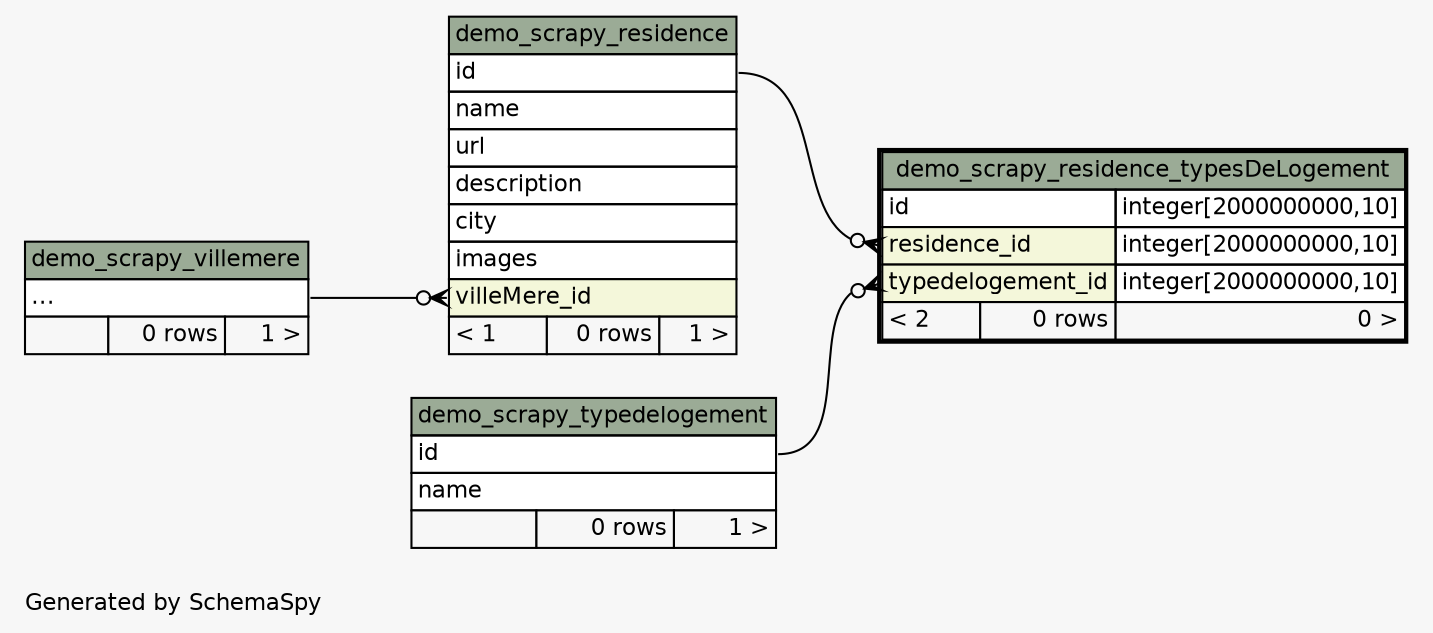 // dot 2.38.0 on Windows 7 6.1
// SchemaSpy rev 590
digraph "twoDegreesRelationshipsDiagram" {
  graph [
    rankdir="RL"
    bgcolor="#f7f7f7"
    label="\nGenerated by SchemaSpy"
    labeljust="l"
    nodesep="0.18"
    ranksep="0.46"
    fontname="Helvetica"
    fontsize="11"
  ];
  node [
    fontname="Helvetica"
    fontsize="11"
    shape="plaintext"
  ];
  edge [
    arrowsize="0.8"
  ];
  "demo_scrapy_residence":"villeMere_id":w -> "demo_scrapy_villemere":"elipses":e [arrowhead=none dir=back arrowtail=crowodot];
  "demo_scrapy_residence_typesDeLogement":"residence_id":w -> "demo_scrapy_residence":"id":e [arrowhead=none dir=back arrowtail=crowodot];
  "demo_scrapy_residence_typesDeLogement":"typedelogement_id":w -> "demo_scrapy_typedelogement":"id":e [arrowhead=none dir=back arrowtail=crowodot];
  "demo_scrapy_residence" [
    label=<
    <TABLE BORDER="0" CELLBORDER="1" CELLSPACING="0" BGCOLOR="#ffffff">
      <TR><TD COLSPAN="3" BGCOLOR="#9bab96" ALIGN="CENTER">demo_scrapy_residence</TD></TR>
      <TR><TD PORT="id" COLSPAN="3" ALIGN="LEFT">id</TD></TR>
      <TR><TD PORT="name" COLSPAN="3" ALIGN="LEFT">name</TD></TR>
      <TR><TD PORT="url" COLSPAN="3" ALIGN="LEFT">url</TD></TR>
      <TR><TD PORT="description" COLSPAN="3" ALIGN="LEFT">description</TD></TR>
      <TR><TD PORT="city" COLSPAN="3" ALIGN="LEFT">city</TD></TR>
      <TR><TD PORT="images" COLSPAN="3" ALIGN="LEFT">images</TD></TR>
      <TR><TD PORT="villeMere_id" COLSPAN="3" BGCOLOR="#f4f7da" ALIGN="LEFT">villeMere_id</TD></TR>
      <TR><TD ALIGN="LEFT" BGCOLOR="#f7f7f7">&lt; 1</TD><TD ALIGN="RIGHT" BGCOLOR="#f7f7f7">0 rows</TD><TD ALIGN="RIGHT" BGCOLOR="#f7f7f7">1 &gt;</TD></TR>
    </TABLE>>
    URL="demo_scrapy_residence.html"
    tooltip="demo_scrapy_residence"
  ];
  "demo_scrapy_residence_typesDeLogement" [
    label=<
    <TABLE BORDER="2" CELLBORDER="1" CELLSPACING="0" BGCOLOR="#ffffff">
      <TR><TD COLSPAN="3" BGCOLOR="#9bab96" ALIGN="CENTER">demo_scrapy_residence_typesDeLogement</TD></TR>
      <TR><TD PORT="id" COLSPAN="2" ALIGN="LEFT">id</TD><TD PORT="id.type" ALIGN="LEFT">integer[2000000000,10]</TD></TR>
      <TR><TD PORT="residence_id" COLSPAN="2" BGCOLOR="#f4f7da" ALIGN="LEFT">residence_id</TD><TD PORT="residence_id.type" ALIGN="LEFT">integer[2000000000,10]</TD></TR>
      <TR><TD PORT="typedelogement_id" COLSPAN="2" BGCOLOR="#f4f7da" ALIGN="LEFT">typedelogement_id</TD><TD PORT="typedelogement_id.type" ALIGN="LEFT">integer[2000000000,10]</TD></TR>
      <TR><TD ALIGN="LEFT" BGCOLOR="#f7f7f7">&lt; 2</TD><TD ALIGN="RIGHT" BGCOLOR="#f7f7f7">0 rows</TD><TD ALIGN="RIGHT" BGCOLOR="#f7f7f7">0 &gt;</TD></TR>
    </TABLE>>
    URL="demo_scrapy_residence_typesDeLogement.html"
    tooltip="demo_scrapy_residence_typesDeLogement"
  ];
  "demo_scrapy_typedelogement" [
    label=<
    <TABLE BORDER="0" CELLBORDER="1" CELLSPACING="0" BGCOLOR="#ffffff">
      <TR><TD COLSPAN="3" BGCOLOR="#9bab96" ALIGN="CENTER">demo_scrapy_typedelogement</TD></TR>
      <TR><TD PORT="id" COLSPAN="3" ALIGN="LEFT">id</TD></TR>
      <TR><TD PORT="name" COLSPAN="3" ALIGN="LEFT">name</TD></TR>
      <TR><TD ALIGN="LEFT" BGCOLOR="#f7f7f7">  </TD><TD ALIGN="RIGHT" BGCOLOR="#f7f7f7">0 rows</TD><TD ALIGN="RIGHT" BGCOLOR="#f7f7f7">1 &gt;</TD></TR>
    </TABLE>>
    URL="demo_scrapy_typedelogement.html"
    tooltip="demo_scrapy_typedelogement"
  ];
  "demo_scrapy_villemere" [
    label=<
    <TABLE BORDER="0" CELLBORDER="1" CELLSPACING="0" BGCOLOR="#ffffff">
      <TR><TD COLSPAN="3" BGCOLOR="#9bab96" ALIGN="CENTER">demo_scrapy_villemere</TD></TR>
      <TR><TD PORT="elipses" COLSPAN="3" ALIGN="LEFT">...</TD></TR>
      <TR><TD ALIGN="LEFT" BGCOLOR="#f7f7f7">  </TD><TD ALIGN="RIGHT" BGCOLOR="#f7f7f7">0 rows</TD><TD ALIGN="RIGHT" BGCOLOR="#f7f7f7">1 &gt;</TD></TR>
    </TABLE>>
    URL="demo_scrapy_villemere.html"
    tooltip="demo_scrapy_villemere"
  ];
}
